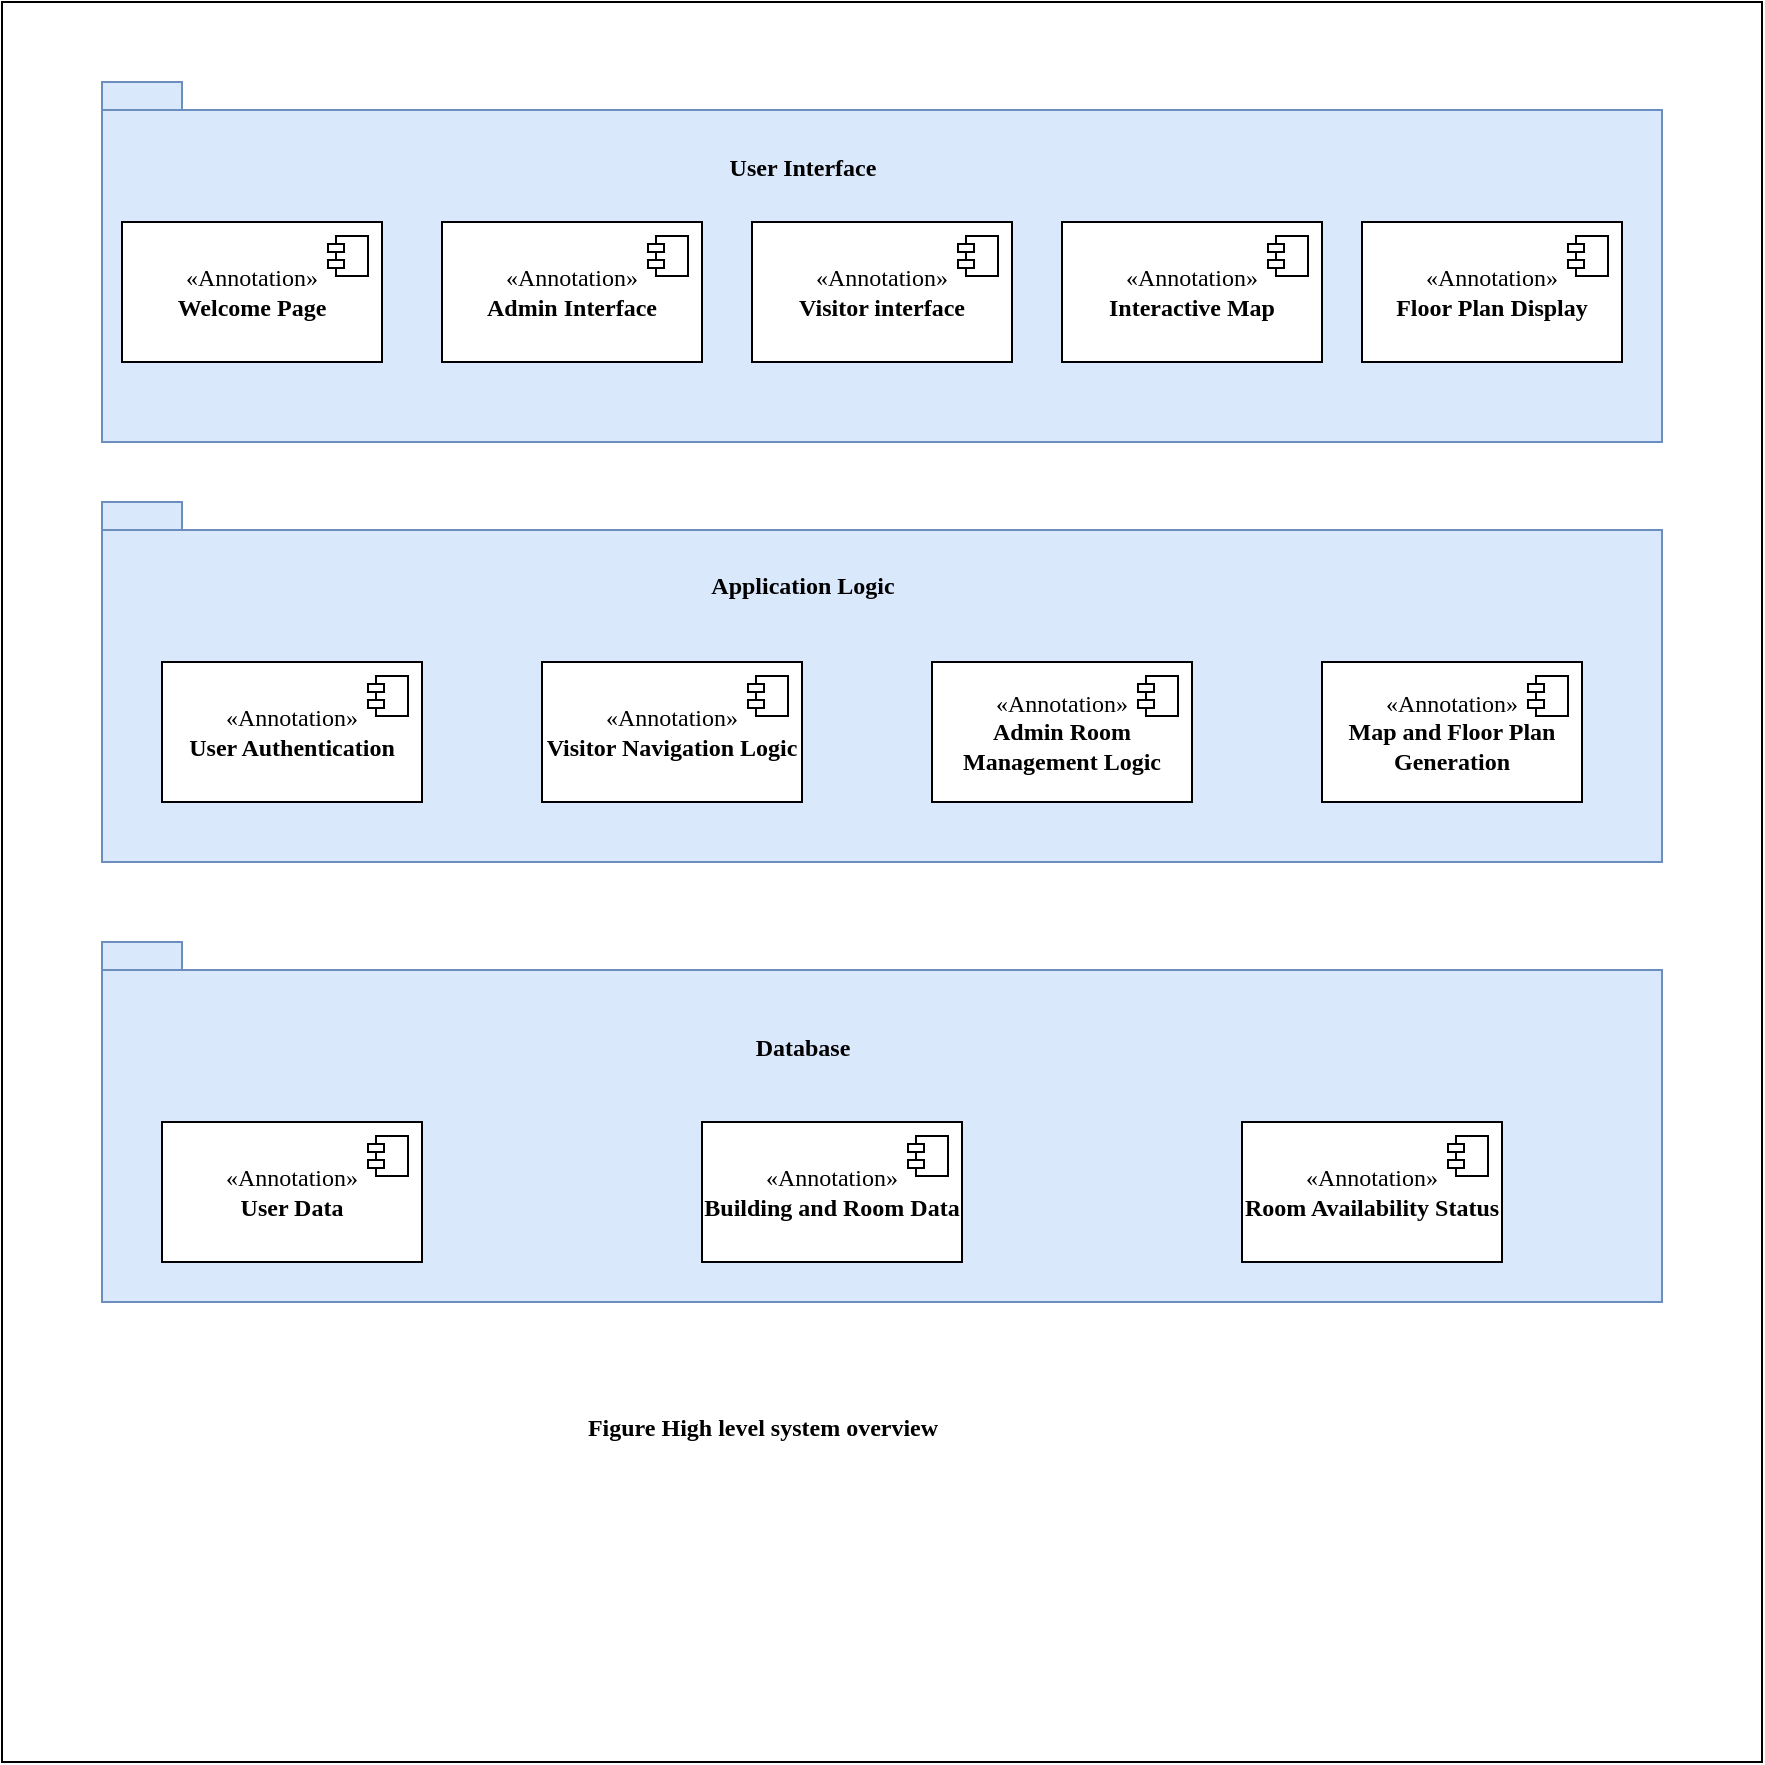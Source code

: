 <mxfile version="25.0.1">
  <diagram name="Page-1" id="OAd1CM3BeRx_v6z6rj3k">
    <mxGraphModel dx="1026" dy="1853" grid="1" gridSize="10" guides="1" tooltips="1" connect="1" arrows="1" fold="1" page="1" pageScale="1" pageWidth="827" pageHeight="1169" math="0" shadow="0">
      <root>
        <mxCell id="0" />
        <mxCell id="1" parent="0" />
        <mxCell id="GQoaadz46SoARARe0tmr-1" value="" style="whiteSpace=wrap;html=1;aspect=fixed;fontFamily=Times New Roman;spacing=2;" vertex="1" parent="1">
          <mxGeometry y="-20" width="880" height="880" as="geometry" />
        </mxCell>
        <mxCell id="GQoaadz46SoARARe0tmr-2" value="" style="shape=folder;fontStyle=1;spacingTop=10;tabWidth=40;tabHeight=14;tabPosition=left;html=1;whiteSpace=wrap;fillColor=#dae8fc;strokeColor=#6c8ebf;fontFamily=Times New Roman;spacing=2;" vertex="1" parent="1">
          <mxGeometry x="50" y="20" width="780" height="180" as="geometry" />
        </mxCell>
        <mxCell id="GQoaadz46SoARARe0tmr-3" value="" style="shape=folder;fontStyle=1;spacingTop=10;tabWidth=40;tabHeight=14;tabPosition=left;html=1;whiteSpace=wrap;fillColor=#dae8fc;strokeColor=#6c8ebf;fontFamily=Times New Roman;spacing=2;" vertex="1" parent="1">
          <mxGeometry x="50" y="230" width="780" height="180" as="geometry" />
        </mxCell>
        <mxCell id="GQoaadz46SoARARe0tmr-4" value="" style="shape=folder;fontStyle=1;spacingTop=10;tabWidth=40;tabHeight=14;tabPosition=left;html=1;whiteSpace=wrap;fontFamily=Times New Roman;spacing=2;fillColor=#dae8fc;strokeColor=#6c8ebf;" vertex="1" parent="1">
          <mxGeometry x="50" y="450" width="780" height="180" as="geometry" />
        </mxCell>
        <mxCell id="GQoaadz46SoARARe0tmr-6" value="«Annotation»&lt;br&gt;&lt;b&gt;Welcome Page&lt;/b&gt;" style="html=1;dropTarget=0;whiteSpace=wrap;fontFamily=Times New Roman;spacing=2;" vertex="1" parent="1">
          <mxGeometry x="60" y="90" width="130" height="70" as="geometry" />
        </mxCell>
        <mxCell id="GQoaadz46SoARARe0tmr-7" value="" style="shape=module;jettyWidth=8;jettyHeight=4;fontFamily=Times New Roman;spacing=2;" vertex="1" parent="GQoaadz46SoARARe0tmr-6">
          <mxGeometry x="1" width="20" height="20" relative="1" as="geometry">
            <mxPoint x="-27" y="7" as="offset" />
          </mxGeometry>
        </mxCell>
        <mxCell id="GQoaadz46SoARARe0tmr-10" value="«Annotation»&lt;br&gt;&lt;b&gt;Floor Plan Display&lt;/b&gt;" style="html=1;dropTarget=0;whiteSpace=wrap;fontFamily=Times New Roman;spacing=2;" vertex="1" parent="1">
          <mxGeometry x="680" y="90" width="130" height="70" as="geometry" />
        </mxCell>
        <mxCell id="GQoaadz46SoARARe0tmr-11" value="" style="shape=module;jettyWidth=8;jettyHeight=4;fontFamily=Times New Roman;spacing=2;" vertex="1" parent="GQoaadz46SoARARe0tmr-10">
          <mxGeometry x="1" width="20" height="20" relative="1" as="geometry">
            <mxPoint x="-27" y="7" as="offset" />
          </mxGeometry>
        </mxCell>
        <mxCell id="GQoaadz46SoARARe0tmr-12" value="«Annotation»&lt;br&gt;&lt;b&gt;Admin Interface&lt;/b&gt;" style="html=1;dropTarget=0;whiteSpace=wrap;fontFamily=Times New Roman;spacing=2;" vertex="1" parent="1">
          <mxGeometry x="220" y="90" width="130" height="70" as="geometry" />
        </mxCell>
        <mxCell id="GQoaadz46SoARARe0tmr-13" value="" style="shape=module;jettyWidth=8;jettyHeight=4;fontFamily=Times New Roman;spacing=2;" vertex="1" parent="GQoaadz46SoARARe0tmr-12">
          <mxGeometry x="1" width="20" height="20" relative="1" as="geometry">
            <mxPoint x="-27" y="7" as="offset" />
          </mxGeometry>
        </mxCell>
        <mxCell id="GQoaadz46SoARARe0tmr-14" value="«Annotation»&lt;br&gt;&lt;b&gt;Visitor interface&lt;/b&gt;" style="html=1;dropTarget=0;whiteSpace=wrap;fontFamily=Times New Roman;spacing=2;" vertex="1" parent="1">
          <mxGeometry x="375" y="90" width="130" height="70" as="geometry" />
        </mxCell>
        <mxCell id="GQoaadz46SoARARe0tmr-15" value="" style="shape=module;jettyWidth=8;jettyHeight=4;fontFamily=Times New Roman;spacing=2;" vertex="1" parent="GQoaadz46SoARARe0tmr-14">
          <mxGeometry x="1" width="20" height="20" relative="1" as="geometry">
            <mxPoint x="-27" y="7" as="offset" />
          </mxGeometry>
        </mxCell>
        <mxCell id="GQoaadz46SoARARe0tmr-16" value="«Annotation»&lt;br&gt;&lt;b&gt;Interactive Map&lt;/b&gt;" style="html=1;dropTarget=0;whiteSpace=wrap;fontFamily=Times New Roman;spacing=2;" vertex="1" parent="1">
          <mxGeometry x="530" y="90" width="130" height="70" as="geometry" />
        </mxCell>
        <mxCell id="GQoaadz46SoARARe0tmr-17" value="" style="shape=module;jettyWidth=8;jettyHeight=4;fontFamily=Times New Roman;spacing=2;" vertex="1" parent="GQoaadz46SoARARe0tmr-16">
          <mxGeometry x="1" width="20" height="20" relative="1" as="geometry">
            <mxPoint x="-27" y="7" as="offset" />
          </mxGeometry>
        </mxCell>
        <mxCell id="GQoaadz46SoARARe0tmr-18" value="User Interface" style="text;align=center;fontStyle=1;verticalAlign=middle;spacingLeft=3;spacingRight=3;strokeColor=none;rotatable=0;points=[[0,0.5],[1,0.5]];portConstraint=eastwest;html=1;fontFamily=Times New Roman;spacing=2;" vertex="1" parent="1">
          <mxGeometry x="360" y="50" width="80" height="26" as="geometry" />
        </mxCell>
        <mxCell id="GQoaadz46SoARARe0tmr-20" value="«Annotation»&lt;br&gt;&lt;b&gt;User Authentication&lt;/b&gt;" style="html=1;dropTarget=0;whiteSpace=wrap;fontFamily=Times New Roman;spacing=2;" vertex="1" parent="1">
          <mxGeometry x="80" y="310" width="130" height="70" as="geometry" />
        </mxCell>
        <mxCell id="GQoaadz46SoARARe0tmr-21" value="" style="shape=module;jettyWidth=8;jettyHeight=4;fontFamily=Times New Roman;spacing=2;" vertex="1" parent="GQoaadz46SoARARe0tmr-20">
          <mxGeometry x="1" width="20" height="20" relative="1" as="geometry">
            <mxPoint x="-27" y="7" as="offset" />
          </mxGeometry>
        </mxCell>
        <mxCell id="GQoaadz46SoARARe0tmr-22" value="«Annotation»&lt;br&gt;&lt;b&gt;Visitor Navigation Logic&lt;/b&gt;" style="html=1;dropTarget=0;whiteSpace=wrap;fontFamily=Times New Roman;spacing=2;" vertex="1" parent="1">
          <mxGeometry x="270" y="310" width="130" height="70" as="geometry" />
        </mxCell>
        <mxCell id="GQoaadz46SoARARe0tmr-23" value="" style="shape=module;jettyWidth=8;jettyHeight=4;fontFamily=Times New Roman;spacing=2;" vertex="1" parent="GQoaadz46SoARARe0tmr-22">
          <mxGeometry x="1" width="20" height="20" relative="1" as="geometry">
            <mxPoint x="-27" y="7" as="offset" />
          </mxGeometry>
        </mxCell>
        <mxCell id="GQoaadz46SoARARe0tmr-24" value="Application Logic" style="text;align=center;fontStyle=1;verticalAlign=middle;spacingLeft=3;spacingRight=3;strokeColor=none;rotatable=0;points=[[0,0.5],[1,0.5]];portConstraint=eastwest;html=1;fontFamily=Times New Roman;spacing=2;" vertex="1" parent="1">
          <mxGeometry x="360" y="259" width="80" height="26" as="geometry" />
        </mxCell>
        <mxCell id="GQoaadz46SoARARe0tmr-25" value="«Annotation»&lt;br&gt;&lt;b&gt;Admin Room Management Logic&lt;/b&gt;" style="html=1;dropTarget=0;whiteSpace=wrap;fontFamily=Times New Roman;spacing=2;" vertex="1" parent="1">
          <mxGeometry x="465" y="310" width="130" height="70" as="geometry" />
        </mxCell>
        <mxCell id="GQoaadz46SoARARe0tmr-26" value="" style="shape=module;jettyWidth=8;jettyHeight=4;fontFamily=Times New Roman;spacing=2;" vertex="1" parent="GQoaadz46SoARARe0tmr-25">
          <mxGeometry x="1" width="20" height="20" relative="1" as="geometry">
            <mxPoint x="-27" y="7" as="offset" />
          </mxGeometry>
        </mxCell>
        <mxCell id="GQoaadz46SoARARe0tmr-27" value="«Annotation»&lt;br&gt;&lt;b&gt;Map and Floor Plan Generation&lt;/b&gt;" style="html=1;dropTarget=0;whiteSpace=wrap;fontFamily=Times New Roman;spacing=2;" vertex="1" parent="1">
          <mxGeometry x="660" y="310" width="130" height="70" as="geometry" />
        </mxCell>
        <mxCell id="GQoaadz46SoARARe0tmr-28" value="" style="shape=module;jettyWidth=8;jettyHeight=4;fontFamily=Times New Roman;spacing=2;" vertex="1" parent="GQoaadz46SoARARe0tmr-27">
          <mxGeometry x="1" width="20" height="20" relative="1" as="geometry">
            <mxPoint x="-27" y="7" as="offset" />
          </mxGeometry>
        </mxCell>
        <mxCell id="GQoaadz46SoARARe0tmr-30" value="Database" style="text;align=center;fontStyle=1;verticalAlign=middle;spacingLeft=3;spacingRight=3;strokeColor=none;rotatable=0;points=[[0,0.5],[1,0.5]];portConstraint=eastwest;html=1;fontFamily=Times New Roman;spacing=2;" vertex="1" parent="1">
          <mxGeometry x="360" y="490" width="80" height="26" as="geometry" />
        </mxCell>
        <mxCell id="GQoaadz46SoARARe0tmr-31" value="«Annotation»&lt;br&gt;&lt;b&gt;Room Availability Status&lt;/b&gt;" style="html=1;dropTarget=0;whiteSpace=wrap;fontFamily=Times New Roman;spacing=2;" vertex="1" parent="1">
          <mxGeometry x="620" y="540" width="130" height="70" as="geometry" />
        </mxCell>
        <mxCell id="GQoaadz46SoARARe0tmr-32" value="" style="shape=module;jettyWidth=8;jettyHeight=4;fontFamily=Times New Roman;spacing=2;" vertex="1" parent="GQoaadz46SoARARe0tmr-31">
          <mxGeometry x="1" width="20" height="20" relative="1" as="geometry">
            <mxPoint x="-27" y="7" as="offset" />
          </mxGeometry>
        </mxCell>
        <mxCell id="GQoaadz46SoARARe0tmr-33" value="«Annotation»&lt;br&gt;&lt;b&gt;Building and Room Data&lt;/b&gt;" style="html=1;dropTarget=0;whiteSpace=wrap;fontFamily=Times New Roman;spacing=2;" vertex="1" parent="1">
          <mxGeometry x="350" y="540" width="130" height="70" as="geometry" />
        </mxCell>
        <mxCell id="GQoaadz46SoARARe0tmr-34" value="" style="shape=module;jettyWidth=8;jettyHeight=4;fontFamily=Times New Roman;spacing=2;" vertex="1" parent="GQoaadz46SoARARe0tmr-33">
          <mxGeometry x="1" width="20" height="20" relative="1" as="geometry">
            <mxPoint x="-27" y="7" as="offset" />
          </mxGeometry>
        </mxCell>
        <mxCell id="GQoaadz46SoARARe0tmr-35" value="«Annotation»&lt;br&gt;&lt;b&gt;User Data&lt;/b&gt;" style="html=1;dropTarget=0;whiteSpace=wrap;fontFamily=Times New Roman;spacing=2;" vertex="1" parent="1">
          <mxGeometry x="80" y="540" width="130" height="70" as="geometry" />
        </mxCell>
        <mxCell id="GQoaadz46SoARARe0tmr-36" value="" style="shape=module;jettyWidth=8;jettyHeight=4;fontFamily=Times New Roman;spacing=2;" vertex="1" parent="GQoaadz46SoARARe0tmr-35">
          <mxGeometry x="1" width="20" height="20" relative="1" as="geometry">
            <mxPoint x="-27" y="7" as="offset" />
          </mxGeometry>
        </mxCell>
        <mxCell id="GQoaadz46SoARARe0tmr-39" value="Figure High level system overview" style="text;align=center;fontStyle=1;verticalAlign=middle;spacingLeft=3;spacingRight=3;strokeColor=none;rotatable=0;points=[[0,0.5],[1,0.5]];portConstraint=eastwest;html=1;fontFamily=Times New Roman;spacing=2;" vertex="1" parent="1">
          <mxGeometry x="190" y="680" width="380" height="26" as="geometry" />
        </mxCell>
      </root>
    </mxGraphModel>
  </diagram>
</mxfile>

